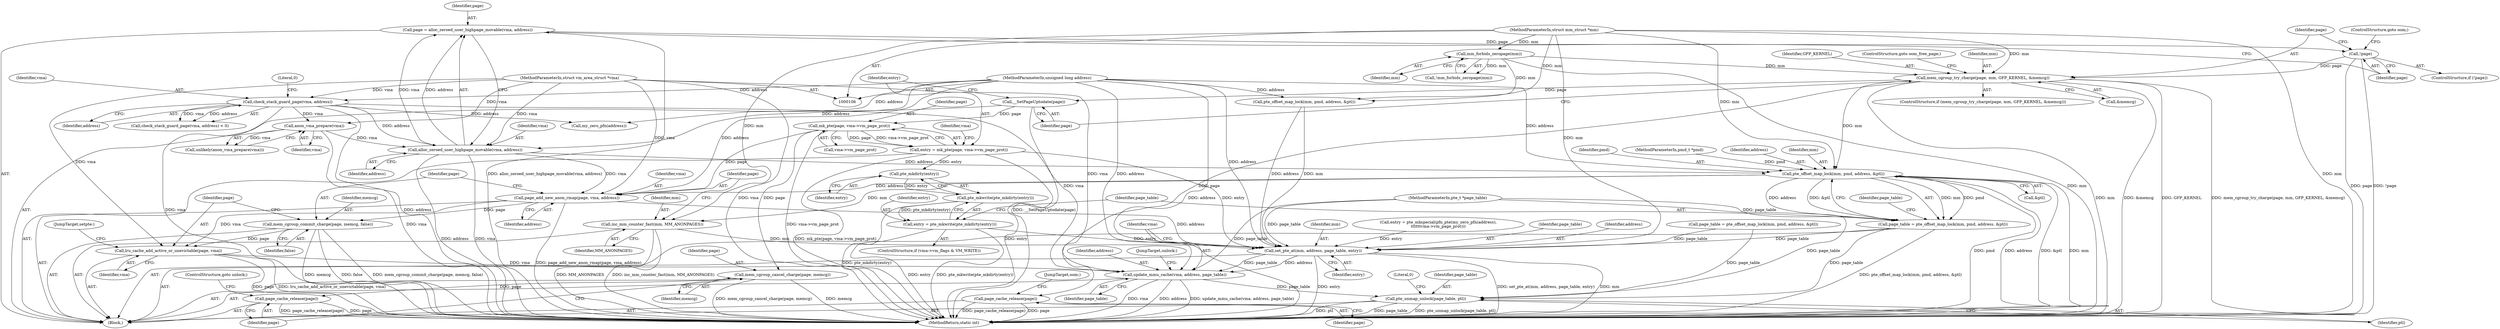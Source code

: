digraph "0_linux_6b7339f4c31ad69c8e9c0b2859276e22cf72176d@pointer" {
"1000185" [label="(Call,mem_cgroup_try_charge(page, mm, GFP_KERNEL, &memcg))"];
"1000181" [label="(Call,!page)"];
"1000175" [label="(Call,page = alloc_zeroed_user_highpage_movable(vma, address))"];
"1000177" [label="(Call,alloc_zeroed_user_highpage_movable(vma, address))"];
"1000172" [label="(Call,anon_vma_prepare(vma))"];
"1000130" [label="(Call,check_stack_guard_page(vma, address))"];
"1000108" [label="(MethodParameterIn,struct vm_area_struct *vma)"];
"1000109" [label="(MethodParameterIn,unsigned long address)"];
"1000143" [label="(Call,mm_forbids_zeropage(mm))"];
"1000107" [label="(MethodParameterIn,struct mm_struct *mm)"];
"1000192" [label="(Call,__SetPageUptodate(page))"];
"1000196" [label="(Call,mk_pte(page, vma->vm_page_prot))"];
"1000194" [label="(Call,entry = mk_pte(page, vma->vm_page_prot))"];
"1000210" [label="(Call,pte_mkdirty(entry))"];
"1000209" [label="(Call,pte_mkwrite(pte_mkdirty(entry)))"];
"1000207" [label="(Call,entry = pte_mkwrite(pte_mkdirty(entry)))"];
"1000241" [label="(Call,set_pte_at(mm, address, page_table, entry))"];
"1000246" [label="(Call,update_mmu_cache(vma, address, page_table))"];
"1000251" [label="(Call,pte_unmap_unlock(page_table, ptl))"];
"1000229" [label="(Call,page_add_new_anon_rmap(page, vma, address))"];
"1000233" [label="(Call,mem_cgroup_commit_charge(page, memcg, false))"];
"1000237" [label="(Call,lru_cache_add_active_or_unevictable(page, vma))"];
"1000257" [label="(Call,mem_cgroup_cancel_charge(page, memcg))"];
"1000260" [label="(Call,page_cache_release(page))"];
"1000214" [label="(Call,pte_offset_map_lock(mm, pmd, address, &ptl))"];
"1000212" [label="(Call,page_table = pte_offset_map_lock(mm, pmd, address, &ptl))"];
"1000226" [label="(Call,inc_mm_counter_fast(mm, MM_ANONPAGES))"];
"1000264" [label="(Call,page_cache_release(page))"];
"1000142" [label="(Call,!mm_forbids_zeropage(mm))"];
"1000195" [label="(Identifier,entry)"];
"1000227" [label="(Identifier,mm)"];
"1000217" [label="(Identifier,address)"];
"1000185" [label="(Call,mem_cgroup_try_charge(page, mm, GFP_KERNEL, &memcg))"];
"1000110" [label="(MethodParameterIn,pte_t *page_table)"];
"1000155" [label="(Call,page_table = pte_offset_map_lock(mm, pmd, address, &ptl))"];
"1000218" [label="(Call,&ptl)"];
"1000108" [label="(MethodParameterIn,struct vm_area_struct *vma)"];
"1000259" [label="(Identifier,memcg)"];
"1000240" [label="(JumpTarget,setpte:)"];
"1000186" [label="(Identifier,page)"];
"1000177" [label="(Call,alloc_zeroed_user_highpage_movable(vma, address))"];
"1000131" [label="(Identifier,vma)"];
"1000204" [label="(Identifier,vma)"];
"1000107" [label="(MethodParameterIn,struct mm_struct *mm)"];
"1000248" [label="(Identifier,address)"];
"1000207" [label="(Call,entry = pte_mkwrite(pte_mkdirty(entry)))"];
"1000191" [label="(ControlStructure,goto oom_free_page;)"];
"1000157" [label="(Call,pte_offset_map_lock(mm, pmd, address, &ptl))"];
"1000251" [label="(Call,pte_unmap_unlock(page_table, ptl))"];
"1000172" [label="(Call,anon_vma_prepare(vma))"];
"1000193" [label="(Identifier,page)"];
"1000182" [label="(Identifier,page)"];
"1000176" [label="(Identifier,page)"];
"1000253" [label="(Identifier,ptl)"];
"1000236" [label="(Identifier,false)"];
"1000211" [label="(Identifier,entry)"];
"1000113" [label="(Block,)"];
"1000171" [label="(Call,unlikely(anon_vma_prepare(vma)))"];
"1000187" [label="(Identifier,mm)"];
"1000250" [label="(JumpTarget,unlock:)"];
"1000150" [label="(Call,my_zero_pfn(address))"];
"1000232" [label="(Identifier,address)"];
"1000238" [label="(Identifier,page)"];
"1000146" [label="(Call,entry = pte_mkspecial(pfn_pte(my_zero_pfn(address),\n\t\t\t\t\t\tvma->vm_page_prot)))"];
"1000255" [label="(Literal,0)"];
"1000194" [label="(Call,entry = mk_pte(page, vma->vm_page_prot))"];
"1000130" [label="(Call,check_stack_guard_page(vma, address))"];
"1000129" [label="(Call,check_stack_guard_page(vma, address) < 0)"];
"1000188" [label="(Identifier,GFP_KERNEL)"];
"1000197" [label="(Identifier,page)"];
"1000234" [label="(Identifier,page)"];
"1000249" [label="(Identifier,page_table)"];
"1000226" [label="(Call,inc_mm_counter_fast(mm, MM_ANONPAGES))"];
"1000233" [label="(Call,mem_cgroup_commit_charge(page, memcg, false))"];
"1000237" [label="(Call,lru_cache_add_active_or_unevictable(page, vma))"];
"1000192" [label="(Call,__SetPageUptodate(page))"];
"1000241" [label="(Call,set_pte_at(mm, address, page_table, entry))"];
"1000257" [label="(Call,mem_cgroup_cancel_charge(page, memcg))"];
"1000209" [label="(Call,pte_mkwrite(pte_mkdirty(entry)))"];
"1000252" [label="(Identifier,page_table)"];
"1000265" [label="(Identifier,page)"];
"1000235" [label="(Identifier,memcg)"];
"1000181" [label="(Call,!page)"];
"1000180" [label="(ControlStructure,if (!page))"];
"1000262" [label="(ControlStructure,goto unlock;)"];
"1000244" [label="(Identifier,page_table)"];
"1000243" [label="(Identifier,address)"];
"1000173" [label="(Identifier,vma)"];
"1000215" [label="(Identifier,mm)"];
"1000198" [label="(Call,vma->vm_page_prot)"];
"1000231" [label="(Identifier,vma)"];
"1000230" [label="(Identifier,page)"];
"1000210" [label="(Call,pte_mkdirty(entry))"];
"1000214" [label="(Call,pte_offset_map_lock(mm, pmd, address, &ptl))"];
"1000201" [label="(ControlStructure,if (vma->vm_flags & VM_WRITE))"];
"1000189" [label="(Call,&memcg)"];
"1000269" [label="(MethodReturn,static int)"];
"1000260" [label="(Call,page_cache_release(page))"];
"1000228" [label="(Identifier,MM_ANONPAGES)"];
"1000246" [label="(Call,update_mmu_cache(vma, address, page_table))"];
"1000245" [label="(Identifier,entry)"];
"1000261" [label="(Identifier,page)"];
"1000175" [label="(Call,page = alloc_zeroed_user_highpage_movable(vma, address))"];
"1000208" [label="(Identifier,entry)"];
"1000229" [label="(Call,page_add_new_anon_rmap(page, vma, address))"];
"1000109" [label="(MethodParameterIn,unsigned long address)"];
"1000196" [label="(Call,mk_pte(page, vma->vm_page_prot))"];
"1000216" [label="(Identifier,pmd)"];
"1000179" [label="(Identifier,address)"];
"1000224" [label="(Identifier,page_table)"];
"1000239" [label="(Identifier,vma)"];
"1000178" [label="(Identifier,vma)"];
"1000213" [label="(Identifier,page_table)"];
"1000144" [label="(Identifier,mm)"];
"1000242" [label="(Identifier,mm)"];
"1000143" [label="(Call,mm_forbids_zeropage(mm))"];
"1000264" [label="(Call,page_cache_release(page))"];
"1000258" [label="(Identifier,page)"];
"1000132" [label="(Identifier,address)"];
"1000212" [label="(Call,page_table = pte_offset_map_lock(mm, pmd, address, &ptl))"];
"1000247" [label="(Identifier,vma)"];
"1000266" [label="(JumpTarget,oom:)"];
"1000184" [label="(ControlStructure,if (mem_cgroup_try_charge(page, mm, GFP_KERNEL, &memcg)))"];
"1000133" [label="(Literal,0)"];
"1000183" [label="(ControlStructure,goto oom;)"];
"1000111" [label="(MethodParameterIn,pmd_t *pmd)"];
"1000185" -> "1000184"  [label="AST: "];
"1000185" -> "1000189"  [label="CFG: "];
"1000186" -> "1000185"  [label="AST: "];
"1000187" -> "1000185"  [label="AST: "];
"1000188" -> "1000185"  [label="AST: "];
"1000189" -> "1000185"  [label="AST: "];
"1000191" -> "1000185"  [label="CFG: "];
"1000193" -> "1000185"  [label="CFG: "];
"1000185" -> "1000269"  [label="DDG: mem_cgroup_try_charge(page, mm, GFP_KERNEL, &memcg)"];
"1000185" -> "1000269"  [label="DDG: GFP_KERNEL"];
"1000185" -> "1000269"  [label="DDG: mm"];
"1000185" -> "1000269"  [label="DDG: &memcg"];
"1000181" -> "1000185"  [label="DDG: page"];
"1000143" -> "1000185"  [label="DDG: mm"];
"1000107" -> "1000185"  [label="DDG: mm"];
"1000185" -> "1000192"  [label="DDG: page"];
"1000185" -> "1000214"  [label="DDG: mm"];
"1000185" -> "1000264"  [label="DDG: page"];
"1000181" -> "1000180"  [label="AST: "];
"1000181" -> "1000182"  [label="CFG: "];
"1000182" -> "1000181"  [label="AST: "];
"1000183" -> "1000181"  [label="CFG: "];
"1000186" -> "1000181"  [label="CFG: "];
"1000181" -> "1000269"  [label="DDG: !page"];
"1000181" -> "1000269"  [label="DDG: page"];
"1000175" -> "1000181"  [label="DDG: page"];
"1000175" -> "1000113"  [label="AST: "];
"1000175" -> "1000177"  [label="CFG: "];
"1000176" -> "1000175"  [label="AST: "];
"1000177" -> "1000175"  [label="AST: "];
"1000182" -> "1000175"  [label="CFG: "];
"1000175" -> "1000269"  [label="DDG: alloc_zeroed_user_highpage_movable(vma, address)"];
"1000177" -> "1000175"  [label="DDG: vma"];
"1000177" -> "1000175"  [label="DDG: address"];
"1000177" -> "1000179"  [label="CFG: "];
"1000178" -> "1000177"  [label="AST: "];
"1000179" -> "1000177"  [label="AST: "];
"1000177" -> "1000269"  [label="DDG: address"];
"1000177" -> "1000269"  [label="DDG: vma"];
"1000172" -> "1000177"  [label="DDG: vma"];
"1000108" -> "1000177"  [label="DDG: vma"];
"1000130" -> "1000177"  [label="DDG: address"];
"1000109" -> "1000177"  [label="DDG: address"];
"1000177" -> "1000214"  [label="DDG: address"];
"1000177" -> "1000229"  [label="DDG: vma"];
"1000172" -> "1000171"  [label="AST: "];
"1000172" -> "1000173"  [label="CFG: "];
"1000173" -> "1000172"  [label="AST: "];
"1000171" -> "1000172"  [label="CFG: "];
"1000172" -> "1000269"  [label="DDG: vma"];
"1000172" -> "1000171"  [label="DDG: vma"];
"1000130" -> "1000172"  [label="DDG: vma"];
"1000108" -> "1000172"  [label="DDG: vma"];
"1000130" -> "1000129"  [label="AST: "];
"1000130" -> "1000132"  [label="CFG: "];
"1000131" -> "1000130"  [label="AST: "];
"1000132" -> "1000130"  [label="AST: "];
"1000133" -> "1000130"  [label="CFG: "];
"1000130" -> "1000269"  [label="DDG: address"];
"1000130" -> "1000269"  [label="DDG: vma"];
"1000130" -> "1000129"  [label="DDG: vma"];
"1000130" -> "1000129"  [label="DDG: address"];
"1000108" -> "1000130"  [label="DDG: vma"];
"1000109" -> "1000130"  [label="DDG: address"];
"1000130" -> "1000150"  [label="DDG: address"];
"1000130" -> "1000246"  [label="DDG: vma"];
"1000108" -> "1000106"  [label="AST: "];
"1000108" -> "1000269"  [label="DDG: vma"];
"1000108" -> "1000229"  [label="DDG: vma"];
"1000108" -> "1000237"  [label="DDG: vma"];
"1000108" -> "1000246"  [label="DDG: vma"];
"1000109" -> "1000106"  [label="AST: "];
"1000109" -> "1000269"  [label="DDG: address"];
"1000109" -> "1000150"  [label="DDG: address"];
"1000109" -> "1000157"  [label="DDG: address"];
"1000109" -> "1000214"  [label="DDG: address"];
"1000109" -> "1000229"  [label="DDG: address"];
"1000109" -> "1000241"  [label="DDG: address"];
"1000109" -> "1000246"  [label="DDG: address"];
"1000143" -> "1000142"  [label="AST: "];
"1000143" -> "1000144"  [label="CFG: "];
"1000144" -> "1000143"  [label="AST: "];
"1000142" -> "1000143"  [label="CFG: "];
"1000143" -> "1000269"  [label="DDG: mm"];
"1000143" -> "1000142"  [label="DDG: mm"];
"1000107" -> "1000143"  [label="DDG: mm"];
"1000143" -> "1000157"  [label="DDG: mm"];
"1000107" -> "1000106"  [label="AST: "];
"1000107" -> "1000269"  [label="DDG: mm"];
"1000107" -> "1000157"  [label="DDG: mm"];
"1000107" -> "1000214"  [label="DDG: mm"];
"1000107" -> "1000226"  [label="DDG: mm"];
"1000107" -> "1000241"  [label="DDG: mm"];
"1000192" -> "1000113"  [label="AST: "];
"1000192" -> "1000193"  [label="CFG: "];
"1000193" -> "1000192"  [label="AST: "];
"1000195" -> "1000192"  [label="CFG: "];
"1000192" -> "1000269"  [label="DDG: __SetPageUptodate(page)"];
"1000192" -> "1000196"  [label="DDG: page"];
"1000196" -> "1000194"  [label="AST: "];
"1000196" -> "1000198"  [label="CFG: "];
"1000197" -> "1000196"  [label="AST: "];
"1000198" -> "1000196"  [label="AST: "];
"1000194" -> "1000196"  [label="CFG: "];
"1000196" -> "1000269"  [label="DDG: vma->vm_page_prot"];
"1000196" -> "1000194"  [label="DDG: page"];
"1000196" -> "1000194"  [label="DDG: vma->vm_page_prot"];
"1000196" -> "1000229"  [label="DDG: page"];
"1000196" -> "1000257"  [label="DDG: page"];
"1000194" -> "1000113"  [label="AST: "];
"1000195" -> "1000194"  [label="AST: "];
"1000204" -> "1000194"  [label="CFG: "];
"1000194" -> "1000269"  [label="DDG: entry"];
"1000194" -> "1000269"  [label="DDG: mk_pte(page, vma->vm_page_prot)"];
"1000194" -> "1000210"  [label="DDG: entry"];
"1000194" -> "1000241"  [label="DDG: entry"];
"1000210" -> "1000209"  [label="AST: "];
"1000210" -> "1000211"  [label="CFG: "];
"1000211" -> "1000210"  [label="AST: "];
"1000209" -> "1000210"  [label="CFG: "];
"1000210" -> "1000209"  [label="DDG: entry"];
"1000209" -> "1000207"  [label="AST: "];
"1000207" -> "1000209"  [label="CFG: "];
"1000209" -> "1000269"  [label="DDG: pte_mkdirty(entry)"];
"1000209" -> "1000207"  [label="DDG: pte_mkdirty(entry)"];
"1000207" -> "1000201"  [label="AST: "];
"1000208" -> "1000207"  [label="AST: "];
"1000213" -> "1000207"  [label="CFG: "];
"1000207" -> "1000269"  [label="DDG: pte_mkwrite(pte_mkdirty(entry))"];
"1000207" -> "1000269"  [label="DDG: entry"];
"1000207" -> "1000241"  [label="DDG: entry"];
"1000241" -> "1000113"  [label="AST: "];
"1000241" -> "1000245"  [label="CFG: "];
"1000242" -> "1000241"  [label="AST: "];
"1000243" -> "1000241"  [label="AST: "];
"1000244" -> "1000241"  [label="AST: "];
"1000245" -> "1000241"  [label="AST: "];
"1000247" -> "1000241"  [label="CFG: "];
"1000241" -> "1000269"  [label="DDG: mm"];
"1000241" -> "1000269"  [label="DDG: entry"];
"1000241" -> "1000269"  [label="DDG: set_pte_at(mm, address, page_table, entry)"];
"1000226" -> "1000241"  [label="DDG: mm"];
"1000157" -> "1000241"  [label="DDG: mm"];
"1000157" -> "1000241"  [label="DDG: address"];
"1000229" -> "1000241"  [label="DDG: address"];
"1000155" -> "1000241"  [label="DDG: page_table"];
"1000212" -> "1000241"  [label="DDG: page_table"];
"1000110" -> "1000241"  [label="DDG: page_table"];
"1000146" -> "1000241"  [label="DDG: entry"];
"1000241" -> "1000246"  [label="DDG: address"];
"1000241" -> "1000246"  [label="DDG: page_table"];
"1000246" -> "1000113"  [label="AST: "];
"1000246" -> "1000249"  [label="CFG: "];
"1000247" -> "1000246"  [label="AST: "];
"1000248" -> "1000246"  [label="AST: "];
"1000249" -> "1000246"  [label="AST: "];
"1000250" -> "1000246"  [label="CFG: "];
"1000246" -> "1000269"  [label="DDG: address"];
"1000246" -> "1000269"  [label="DDG: update_mmu_cache(vma, address, page_table)"];
"1000246" -> "1000269"  [label="DDG: vma"];
"1000237" -> "1000246"  [label="DDG: vma"];
"1000110" -> "1000246"  [label="DDG: page_table"];
"1000246" -> "1000251"  [label="DDG: page_table"];
"1000251" -> "1000113"  [label="AST: "];
"1000251" -> "1000253"  [label="CFG: "];
"1000252" -> "1000251"  [label="AST: "];
"1000253" -> "1000251"  [label="AST: "];
"1000255" -> "1000251"  [label="CFG: "];
"1000251" -> "1000269"  [label="DDG: pte_unmap_unlock(page_table, ptl)"];
"1000251" -> "1000269"  [label="DDG: ptl"];
"1000251" -> "1000269"  [label="DDG: page_table"];
"1000155" -> "1000251"  [label="DDG: page_table"];
"1000212" -> "1000251"  [label="DDG: page_table"];
"1000110" -> "1000251"  [label="DDG: page_table"];
"1000229" -> "1000113"  [label="AST: "];
"1000229" -> "1000232"  [label="CFG: "];
"1000230" -> "1000229"  [label="AST: "];
"1000231" -> "1000229"  [label="AST: "];
"1000232" -> "1000229"  [label="AST: "];
"1000234" -> "1000229"  [label="CFG: "];
"1000229" -> "1000269"  [label="DDG: page_add_new_anon_rmap(page, vma, address)"];
"1000214" -> "1000229"  [label="DDG: address"];
"1000229" -> "1000233"  [label="DDG: page"];
"1000229" -> "1000237"  [label="DDG: vma"];
"1000233" -> "1000113"  [label="AST: "];
"1000233" -> "1000236"  [label="CFG: "];
"1000234" -> "1000233"  [label="AST: "];
"1000235" -> "1000233"  [label="AST: "];
"1000236" -> "1000233"  [label="AST: "];
"1000238" -> "1000233"  [label="CFG: "];
"1000233" -> "1000269"  [label="DDG: false"];
"1000233" -> "1000269"  [label="DDG: mem_cgroup_commit_charge(page, memcg, false)"];
"1000233" -> "1000269"  [label="DDG: memcg"];
"1000233" -> "1000237"  [label="DDG: page"];
"1000237" -> "1000113"  [label="AST: "];
"1000237" -> "1000239"  [label="CFG: "];
"1000238" -> "1000237"  [label="AST: "];
"1000239" -> "1000237"  [label="AST: "];
"1000240" -> "1000237"  [label="CFG: "];
"1000237" -> "1000269"  [label="DDG: lru_cache_add_active_or_unevictable(page, vma)"];
"1000237" -> "1000269"  [label="DDG: page"];
"1000257" -> "1000113"  [label="AST: "];
"1000257" -> "1000259"  [label="CFG: "];
"1000258" -> "1000257"  [label="AST: "];
"1000259" -> "1000257"  [label="AST: "];
"1000261" -> "1000257"  [label="CFG: "];
"1000257" -> "1000269"  [label="DDG: memcg"];
"1000257" -> "1000269"  [label="DDG: mem_cgroup_cancel_charge(page, memcg)"];
"1000257" -> "1000260"  [label="DDG: page"];
"1000260" -> "1000113"  [label="AST: "];
"1000260" -> "1000261"  [label="CFG: "];
"1000261" -> "1000260"  [label="AST: "];
"1000262" -> "1000260"  [label="CFG: "];
"1000260" -> "1000269"  [label="DDG: page_cache_release(page)"];
"1000260" -> "1000269"  [label="DDG: page"];
"1000214" -> "1000212"  [label="AST: "];
"1000214" -> "1000218"  [label="CFG: "];
"1000215" -> "1000214"  [label="AST: "];
"1000216" -> "1000214"  [label="AST: "];
"1000217" -> "1000214"  [label="AST: "];
"1000218" -> "1000214"  [label="AST: "];
"1000212" -> "1000214"  [label="CFG: "];
"1000214" -> "1000269"  [label="DDG: pmd"];
"1000214" -> "1000269"  [label="DDG: address"];
"1000214" -> "1000269"  [label="DDG: &ptl"];
"1000214" -> "1000269"  [label="DDG: mm"];
"1000214" -> "1000212"  [label="DDG: mm"];
"1000214" -> "1000212"  [label="DDG: pmd"];
"1000214" -> "1000212"  [label="DDG: address"];
"1000214" -> "1000212"  [label="DDG: &ptl"];
"1000111" -> "1000214"  [label="DDG: pmd"];
"1000214" -> "1000226"  [label="DDG: mm"];
"1000212" -> "1000113"  [label="AST: "];
"1000213" -> "1000212"  [label="AST: "];
"1000224" -> "1000212"  [label="CFG: "];
"1000212" -> "1000269"  [label="DDG: pte_offset_map_lock(mm, pmd, address, &ptl)"];
"1000110" -> "1000212"  [label="DDG: page_table"];
"1000226" -> "1000113"  [label="AST: "];
"1000226" -> "1000228"  [label="CFG: "];
"1000227" -> "1000226"  [label="AST: "];
"1000228" -> "1000226"  [label="AST: "];
"1000230" -> "1000226"  [label="CFG: "];
"1000226" -> "1000269"  [label="DDG: inc_mm_counter_fast(mm, MM_ANONPAGES)"];
"1000226" -> "1000269"  [label="DDG: MM_ANONPAGES"];
"1000264" -> "1000113"  [label="AST: "];
"1000264" -> "1000265"  [label="CFG: "];
"1000265" -> "1000264"  [label="AST: "];
"1000266" -> "1000264"  [label="CFG: "];
"1000264" -> "1000269"  [label="DDG: page"];
"1000264" -> "1000269"  [label="DDG: page_cache_release(page)"];
}
